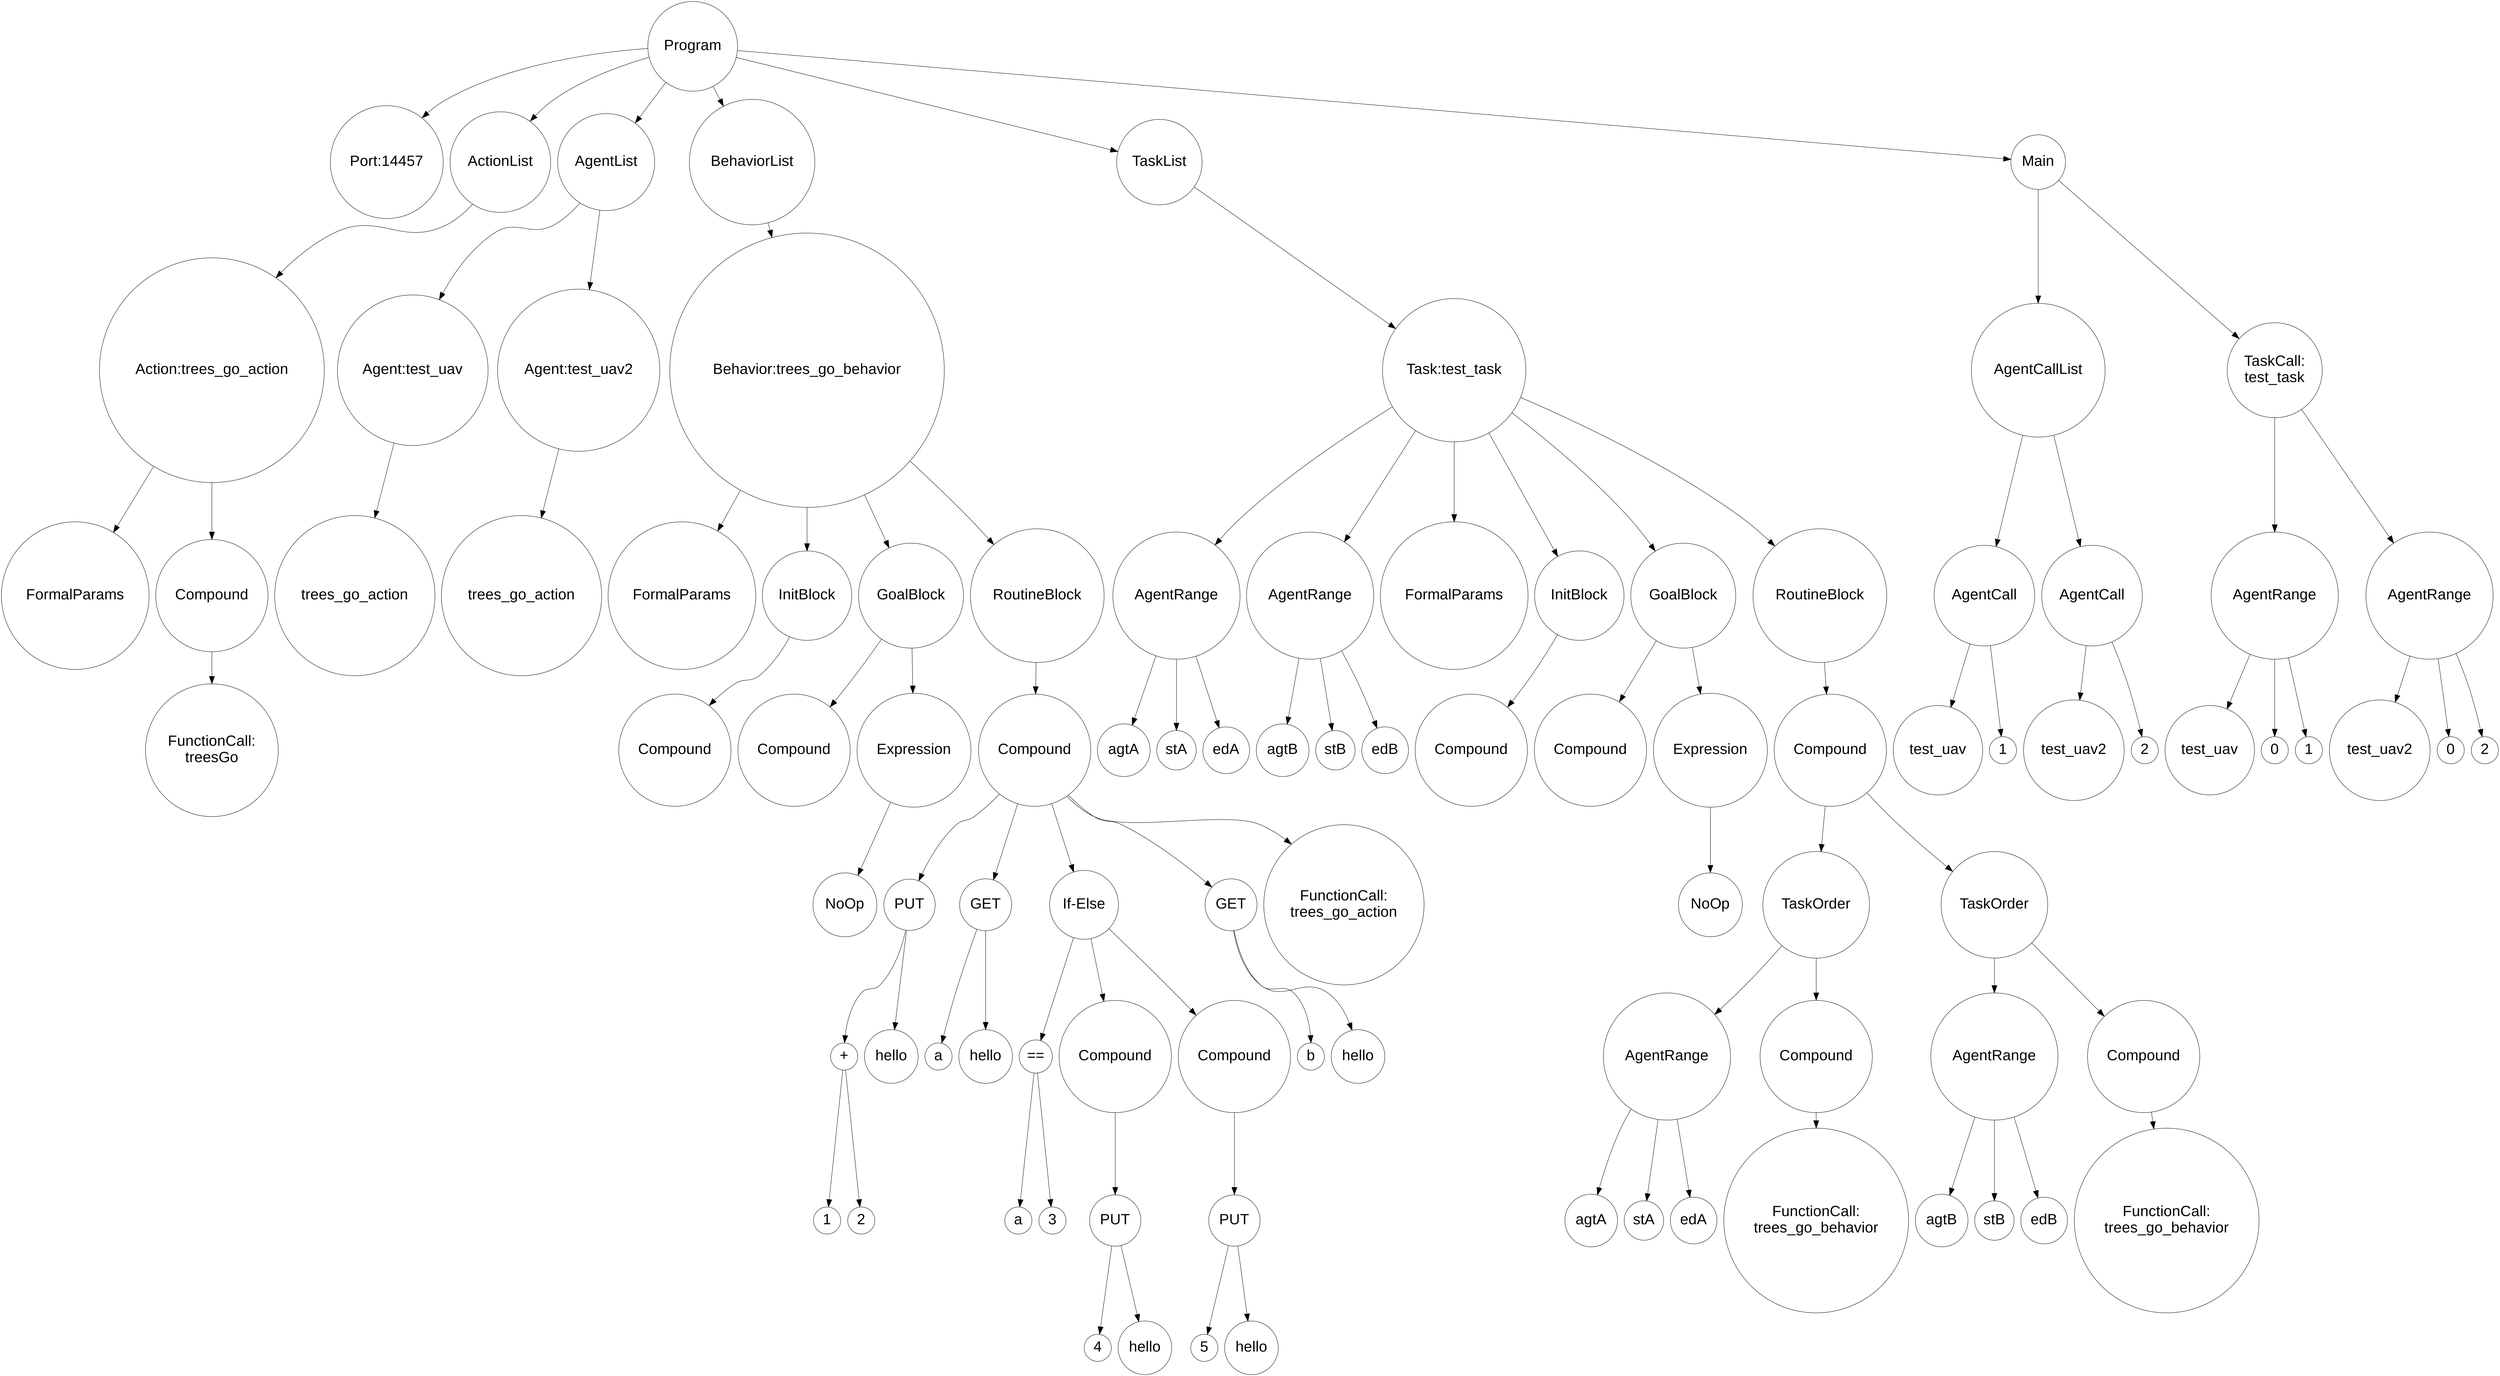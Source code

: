 digraph astgraph {
  node [shape=circle, fontsize=40, fontname="Arial", height=.1, fontweight="bold"];
  ranksep=.3;
  edge [arrowsize=2]

  node1 [label="Program"]
  node2 [label="Port:14457"]
  node1 -> node2
  node3 [label="ActionList"]
  node4 [label="Action:trees_go_action"]
  node5 [label="FormalParams"]
  node4 -> node5
  node6 [label="Compound"]
  node7 [label="FunctionCall:
treesGo"]
  node6 -> node7
  node4 -> node6
  node3 -> node4
  node1 -> node3
  node8 [label="AgentList"]
  node9 [label="Agent:test_uav"]
  node10 [label="trees_go_action"]
  node9 -> node10
  node8 -> node9
  node11 [label="Agent:test_uav2"]
  node12 [label="trees_go_action"]
  node11 -> node12
  node8 -> node11
  node1 -> node8
  node13 [label="BehaviorList"]
  node14 [label="Behavior:trees_go_behavior"]
  node15 [label="FormalParams"]
  node14 -> node15
  node16 [label="InitBlock"]
  node17 [label="Compound"]
  node16 -> node17
  node14 -> node16
  node18 [label="GoalBlock"]
  node19 [label="Compound"]
  node18 -> node19
  node20 [label="Expression"]
  node21 [label="NoOp"]
  node20 -> node21
  node18 -> node20
  node14 -> node18
  node22 [label="RoutineBlock"]
  node23 [label="Compound"]
  node24 [label="PUT"]
  node25 [label="+"]
  node26 [label="1"]
  node27 [label="2"]
  node25 -> node26
  node25 -> node27
  node28 [label="hello"]
  node24 -> node25
  node24 -> node28
  node23 -> node24
  node29 [label="GET"]
  node30 [label="a"]
  node31 [label="hello"]
  node29 -> node30
  node29 -> node31
  node23 -> node29
  node32 [label="If-Else"]
  node33 [label="=="]
  node34 [label="a"]
  node35 [label="3"]
  node33 -> node34
  node33 -> node35
  node32 -> node33
  node36 [label="Compound"]
  node37 [label="PUT"]
  node38 [label="4"]
  node39 [label="hello"]
  node37 -> node38
  node37 -> node39
  node36 -> node37
  node32 -> node36
  node40 [label="Compound"]
  node41 [label="PUT"]
  node42 [label="5"]
  node43 [label="hello"]
  node41 -> node42
  node41 -> node43
  node40 -> node41
  node32 -> node40
  node23 -> node32
  node44 [label="GET"]
  node45 [label="b"]
  node46 [label="hello"]
  node44 -> node45
  node44 -> node46
  node23 -> node44
  node47 [label="FunctionCall:
trees_go_action"]
  node23 -> node47
  node22 -> node23
  node14 -> node22
  node13 -> node14
  node1 -> node13
  node48 [label="TaskList"]
  node49 [label="Task:test_task"]
  node50 [label="AgentRange"]
  node51 [label="agtA"]
  node50 -> node51
  node52 [label="stA"]
  node50 -> node52
  node53 [label="edA"]
  node50 -> node53
  node49 -> node50
  node54 [label="AgentRange"]
  node55 [label="agtB"]
  node54 -> node55
  node56 [label="stB"]
  node54 -> node56
  node57 [label="edB"]
  node54 -> node57
  node49 -> node54
  node58 [label="FormalParams"]
  node49 -> node58
  node59 [label="InitBlock"]
  node60 [label="Compound"]
  node59 -> node60
  node49 -> node59
  node61 [label="GoalBlock"]
  node62 [label="Compound"]
  node61 -> node62
  node63 [label="Expression"]
  node64 [label="NoOp"]
  node63 -> node64
  node61 -> node63
  node49 -> node61
  node65 [label="RoutineBlock"]
  node66 [label="Compound"]
  node67 [label="TaskOrder"]
  node68 [label="AgentRange"]
  node69 [label="agtA"]
  node68 -> node69
  node70 [label="stA"]
  node68 -> node70
  node71 [label="edA"]
  node68 -> node71
  node67 -> node68
  node72 [label="Compound"]
  node73 [label="FunctionCall:
trees_go_behavior"]
  node72 -> node73
  node67 -> node72
  node66 -> node67
  node74 [label="TaskOrder"]
  node75 [label="AgentRange"]
  node76 [label="agtB"]
  node75 -> node76
  node77 [label="stB"]
  node75 -> node77
  node78 [label="edB"]
  node75 -> node78
  node74 -> node75
  node79 [label="Compound"]
  node80 [label="FunctionCall:
trees_go_behavior"]
  node79 -> node80
  node74 -> node79
  node66 -> node74
  node65 -> node66
  node49 -> node65
  node48 -> node49
  node1 -> node48
  node81 [label="Main"]
  node82 [label="AgentCallList"]
  node83 [label="AgentCall"]
  node84 [label="test_uav"]
  node83 -> node84
  node85 [label="1"]
  node83 -> node85
  node82 -> node83
  node86 [label="AgentCall"]
  node87 [label="test_uav2"]
  node86 -> node87
  node88 [label="2"]
  node86 -> node88
  node82 -> node86
  node81 -> node82
  node89 [label="TaskCall:
test_task"]
  node90 [label="AgentRange"]
  node91 [label="test_uav"]
  node90 -> node91
  node92 [label="0"]
  node90 -> node92
  node93 [label="1"]
  node90 -> node93
  node89 -> node90
  node94 [label="AgentRange"]
  node95 [label="test_uav2"]
  node94 -> node95
  node96 [label="0"]
  node94 -> node96
  node97 [label="2"]
  node94 -> node97
  node89 -> node94
  node81 -> node89
  node1 -> node81
}